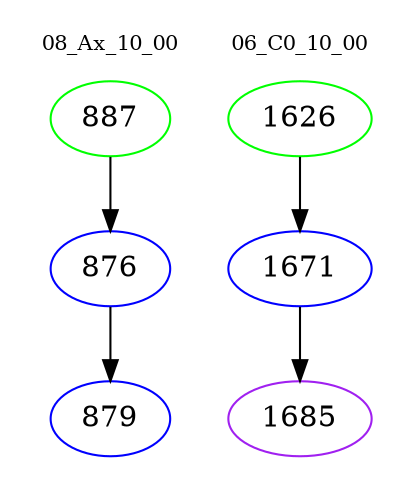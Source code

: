 digraph{
subgraph cluster_0 {
color = white
label = "08_Ax_10_00";
fontsize=10;
T0_887 [label="887", color="green"]
T0_887 -> T0_876 [color="black"]
T0_876 [label="876", color="blue"]
T0_876 -> T0_879 [color="black"]
T0_879 [label="879", color="blue"]
}
subgraph cluster_1 {
color = white
label = "06_C0_10_00";
fontsize=10;
T1_1626 [label="1626", color="green"]
T1_1626 -> T1_1671 [color="black"]
T1_1671 [label="1671", color="blue"]
T1_1671 -> T1_1685 [color="black"]
T1_1685 [label="1685", color="purple"]
}
}
